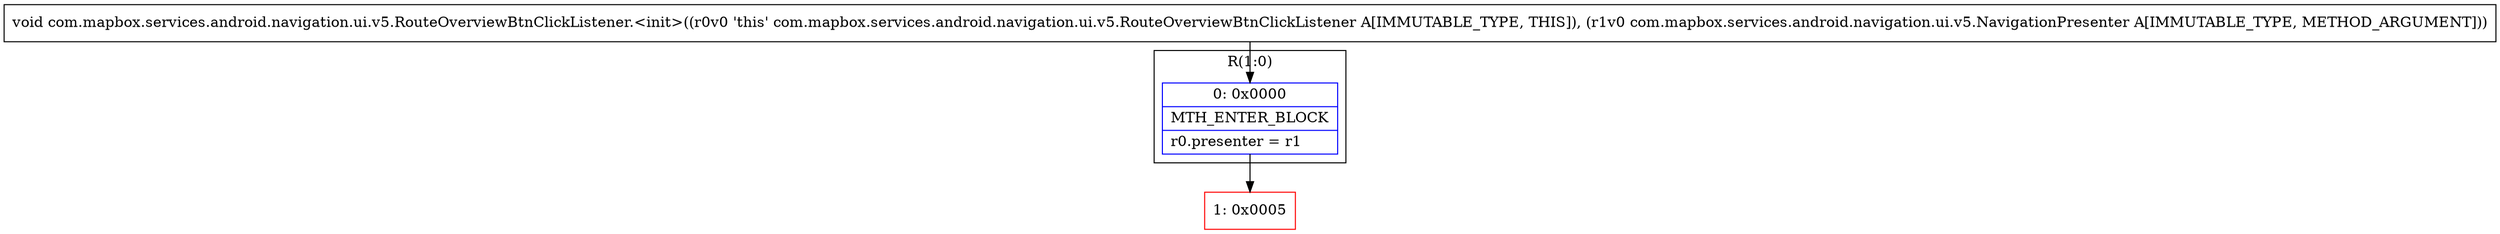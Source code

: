 digraph "CFG forcom.mapbox.services.android.navigation.ui.v5.RouteOverviewBtnClickListener.\<init\>(Lcom\/mapbox\/services\/android\/navigation\/ui\/v5\/NavigationPresenter;)V" {
subgraph cluster_Region_1831078069 {
label = "R(1:0)";
node [shape=record,color=blue];
Node_0 [shape=record,label="{0\:\ 0x0000|MTH_ENTER_BLOCK\l|r0.presenter = r1\l}"];
}
Node_1 [shape=record,color=red,label="{1\:\ 0x0005}"];
MethodNode[shape=record,label="{void com.mapbox.services.android.navigation.ui.v5.RouteOverviewBtnClickListener.\<init\>((r0v0 'this' com.mapbox.services.android.navigation.ui.v5.RouteOverviewBtnClickListener A[IMMUTABLE_TYPE, THIS]), (r1v0 com.mapbox.services.android.navigation.ui.v5.NavigationPresenter A[IMMUTABLE_TYPE, METHOD_ARGUMENT])) }"];
MethodNode -> Node_0;
Node_0 -> Node_1;
}


